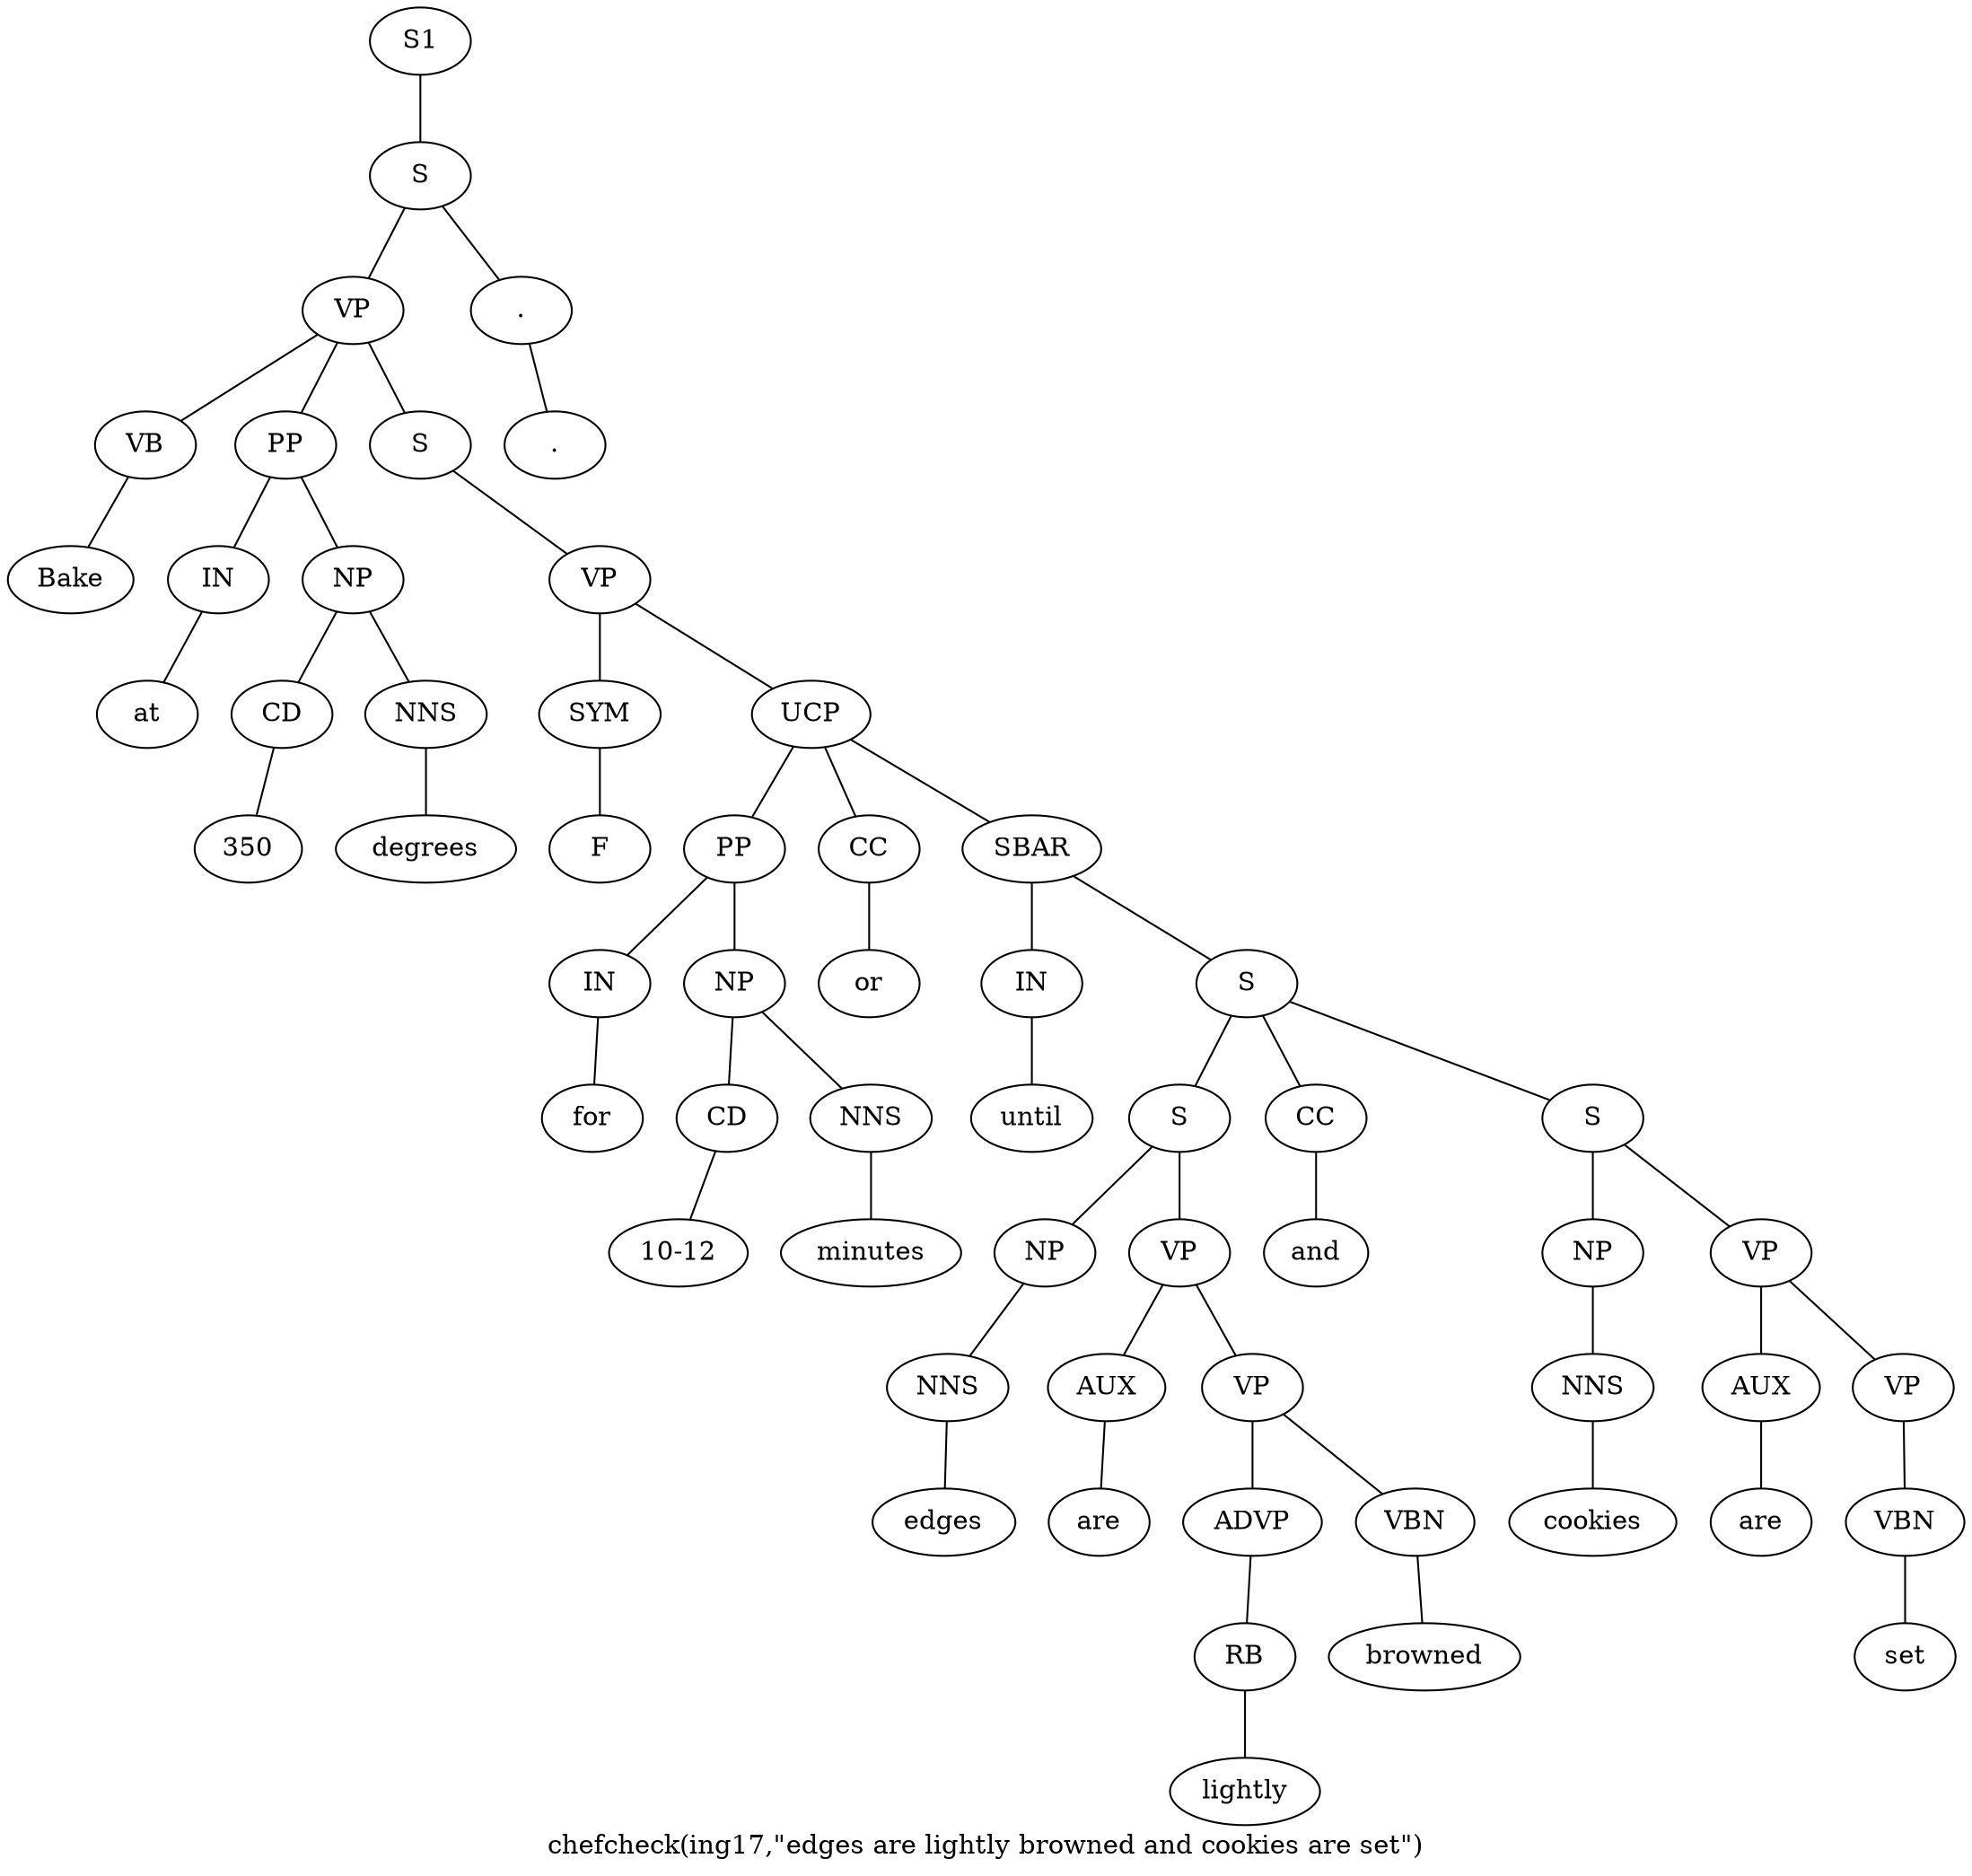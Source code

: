 graph SyntaxGraph {
	label = "chefcheck(ing17,\"edges are lightly browned and cookies are set\")";
	Node0 [label="S1"];
	Node1 [label="S"];
	Node2 [label="VP"];
	Node3 [label="VB"];
	Node4 [label="Bake"];
	Node5 [label="PP"];
	Node6 [label="IN"];
	Node7 [label="at"];
	Node8 [label="NP"];
	Node9 [label="CD"];
	Node10 [label="350"];
	Node11 [label="NNS"];
	Node12 [label="degrees"];
	Node13 [label="S"];
	Node14 [label="VP"];
	Node15 [label="SYM"];
	Node16 [label="F"];
	Node17 [label="UCP"];
	Node18 [label="PP"];
	Node19 [label="IN"];
	Node20 [label="for"];
	Node21 [label="NP"];
	Node22 [label="CD"];
	Node23 [label="10-12"];
	Node24 [label="NNS"];
	Node25 [label="minutes"];
	Node26 [label="CC"];
	Node27 [label="or"];
	Node28 [label="SBAR"];
	Node29 [label="IN"];
	Node30 [label="until"];
	Node31 [label="S"];
	Node32 [label="S"];
	Node33 [label="NP"];
	Node34 [label="NNS"];
	Node35 [label="edges"];
	Node36 [label="VP"];
	Node37 [label="AUX"];
	Node38 [label="are"];
	Node39 [label="VP"];
	Node40 [label="ADVP"];
	Node41 [label="RB"];
	Node42 [label="lightly"];
	Node43 [label="VBN"];
	Node44 [label="browned"];
	Node45 [label="CC"];
	Node46 [label="and"];
	Node47 [label="S"];
	Node48 [label="NP"];
	Node49 [label="NNS"];
	Node50 [label="cookies"];
	Node51 [label="VP"];
	Node52 [label="AUX"];
	Node53 [label="are"];
	Node54 [label="VP"];
	Node55 [label="VBN"];
	Node56 [label="set"];
	Node57 [label="."];
	Node58 [label="."];

	Node0 -- Node1;
	Node1 -- Node2;
	Node1 -- Node57;
	Node2 -- Node3;
	Node2 -- Node5;
	Node2 -- Node13;
	Node3 -- Node4;
	Node5 -- Node6;
	Node5 -- Node8;
	Node6 -- Node7;
	Node8 -- Node9;
	Node8 -- Node11;
	Node9 -- Node10;
	Node11 -- Node12;
	Node13 -- Node14;
	Node14 -- Node15;
	Node14 -- Node17;
	Node15 -- Node16;
	Node17 -- Node18;
	Node17 -- Node26;
	Node17 -- Node28;
	Node18 -- Node19;
	Node18 -- Node21;
	Node19 -- Node20;
	Node21 -- Node22;
	Node21 -- Node24;
	Node22 -- Node23;
	Node24 -- Node25;
	Node26 -- Node27;
	Node28 -- Node29;
	Node28 -- Node31;
	Node29 -- Node30;
	Node31 -- Node32;
	Node31 -- Node45;
	Node31 -- Node47;
	Node32 -- Node33;
	Node32 -- Node36;
	Node33 -- Node34;
	Node34 -- Node35;
	Node36 -- Node37;
	Node36 -- Node39;
	Node37 -- Node38;
	Node39 -- Node40;
	Node39 -- Node43;
	Node40 -- Node41;
	Node41 -- Node42;
	Node43 -- Node44;
	Node45 -- Node46;
	Node47 -- Node48;
	Node47 -- Node51;
	Node48 -- Node49;
	Node49 -- Node50;
	Node51 -- Node52;
	Node51 -- Node54;
	Node52 -- Node53;
	Node54 -- Node55;
	Node55 -- Node56;
	Node57 -- Node58;
}